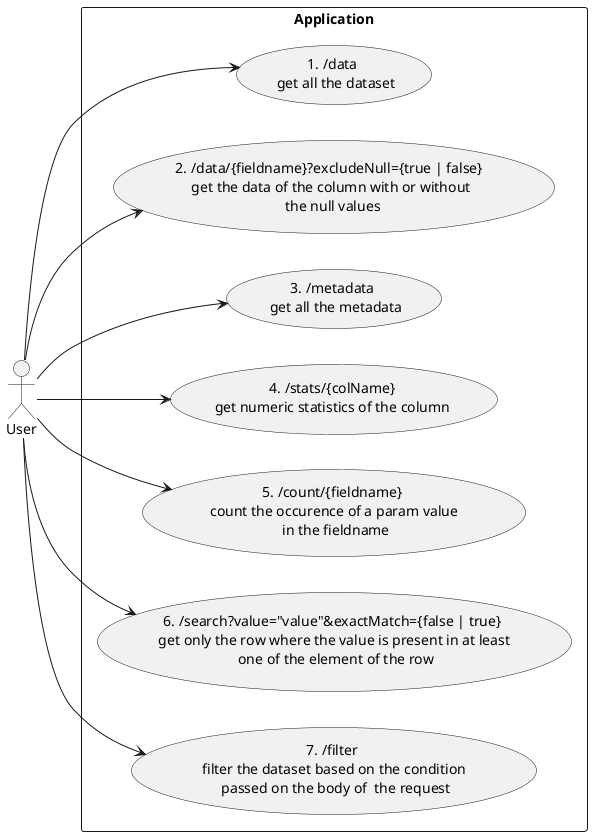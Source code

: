# PlantUML Editor

@startuml

left to right direction

actor User
rectangle Application{
User --> (1. /data \n get all the dataset)
User --> (2. /data/{fieldname}?excludeNull={true | false} \n get the data of the column with or without \n the null values)
User --> (3. /metadata \n get all the metadata)
User --> (4. /stats/{colName} \n get numeric statistics of the column  )
User --> (5. /count/{fieldname} \n count the occurence of a param value \n in the fieldname)
User --> (6. /search?value="value"&exactMatch={false | true} \n get only the row where the value is present in at least \n one of the element of the row)
User --> (7. /filter \n filter the dataset based on the condition \n passed on the body of  the request)
  }
@enduml